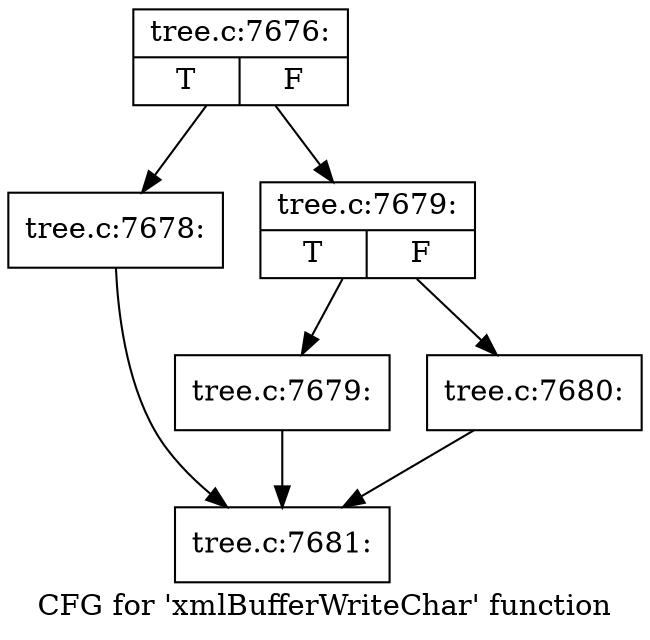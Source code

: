 digraph "CFG for 'xmlBufferWriteChar' function" {
	label="CFG for 'xmlBufferWriteChar' function";

	Node0x46cb3b0 [shape=record,label="{tree.c:7676:|{<s0>T|<s1>F}}"];
	Node0x46cb3b0 -> Node0x46cb150;
	Node0x46cb3b0 -> Node0x46cb1a0;
	Node0x46cb150 [shape=record,label="{tree.c:7678:}"];
	Node0x46cb150 -> Node0x46ca210;
	Node0x46cb1a0 [shape=record,label="{tree.c:7679:|{<s0>T|<s1>F}}"];
	Node0x46cb1a0 -> Node0x46cc060;
	Node0x46cb1a0 -> Node0x46cc0b0;
	Node0x46cc060 [shape=record,label="{tree.c:7679:}"];
	Node0x46cc060 -> Node0x46ca210;
	Node0x46cc0b0 [shape=record,label="{tree.c:7680:}"];
	Node0x46cc0b0 -> Node0x46ca210;
	Node0x46ca210 [shape=record,label="{tree.c:7681:}"];
}
